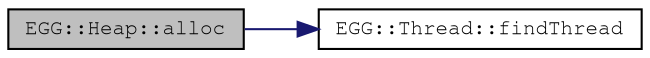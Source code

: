 digraph "EGG::Heap::alloc"
{
 // LATEX_PDF_SIZE
  edge [fontname="FreeMono",fontsize="10",labelfontname="FreeMono",labelfontsize="10"];
  node [fontname="FreeMono",fontsize="10",shape=record];
  rankdir="LR";
  Node1 [label="EGG::Heap::alloc",height=0.2,width=0.4,color="black", fillcolor="grey75", style="filled", fontcolor="black",tooltip="Allocate a block of memory in a heap."];
  Node1 -> Node2 [color="midnightblue",fontsize="10",style="solid",fontname="FreeMono"];
  Node2 [label="EGG::Thread::findThread",height=0.2,width=0.4,color="black", fillcolor="white", style="filled",URL="$class_e_g_g_1_1_thread.html#a891b22697eb55c1e2ad3ee0307f4656a",tooltip="Find the (first) EGG::Thread that matches the provided osThread."];
}
